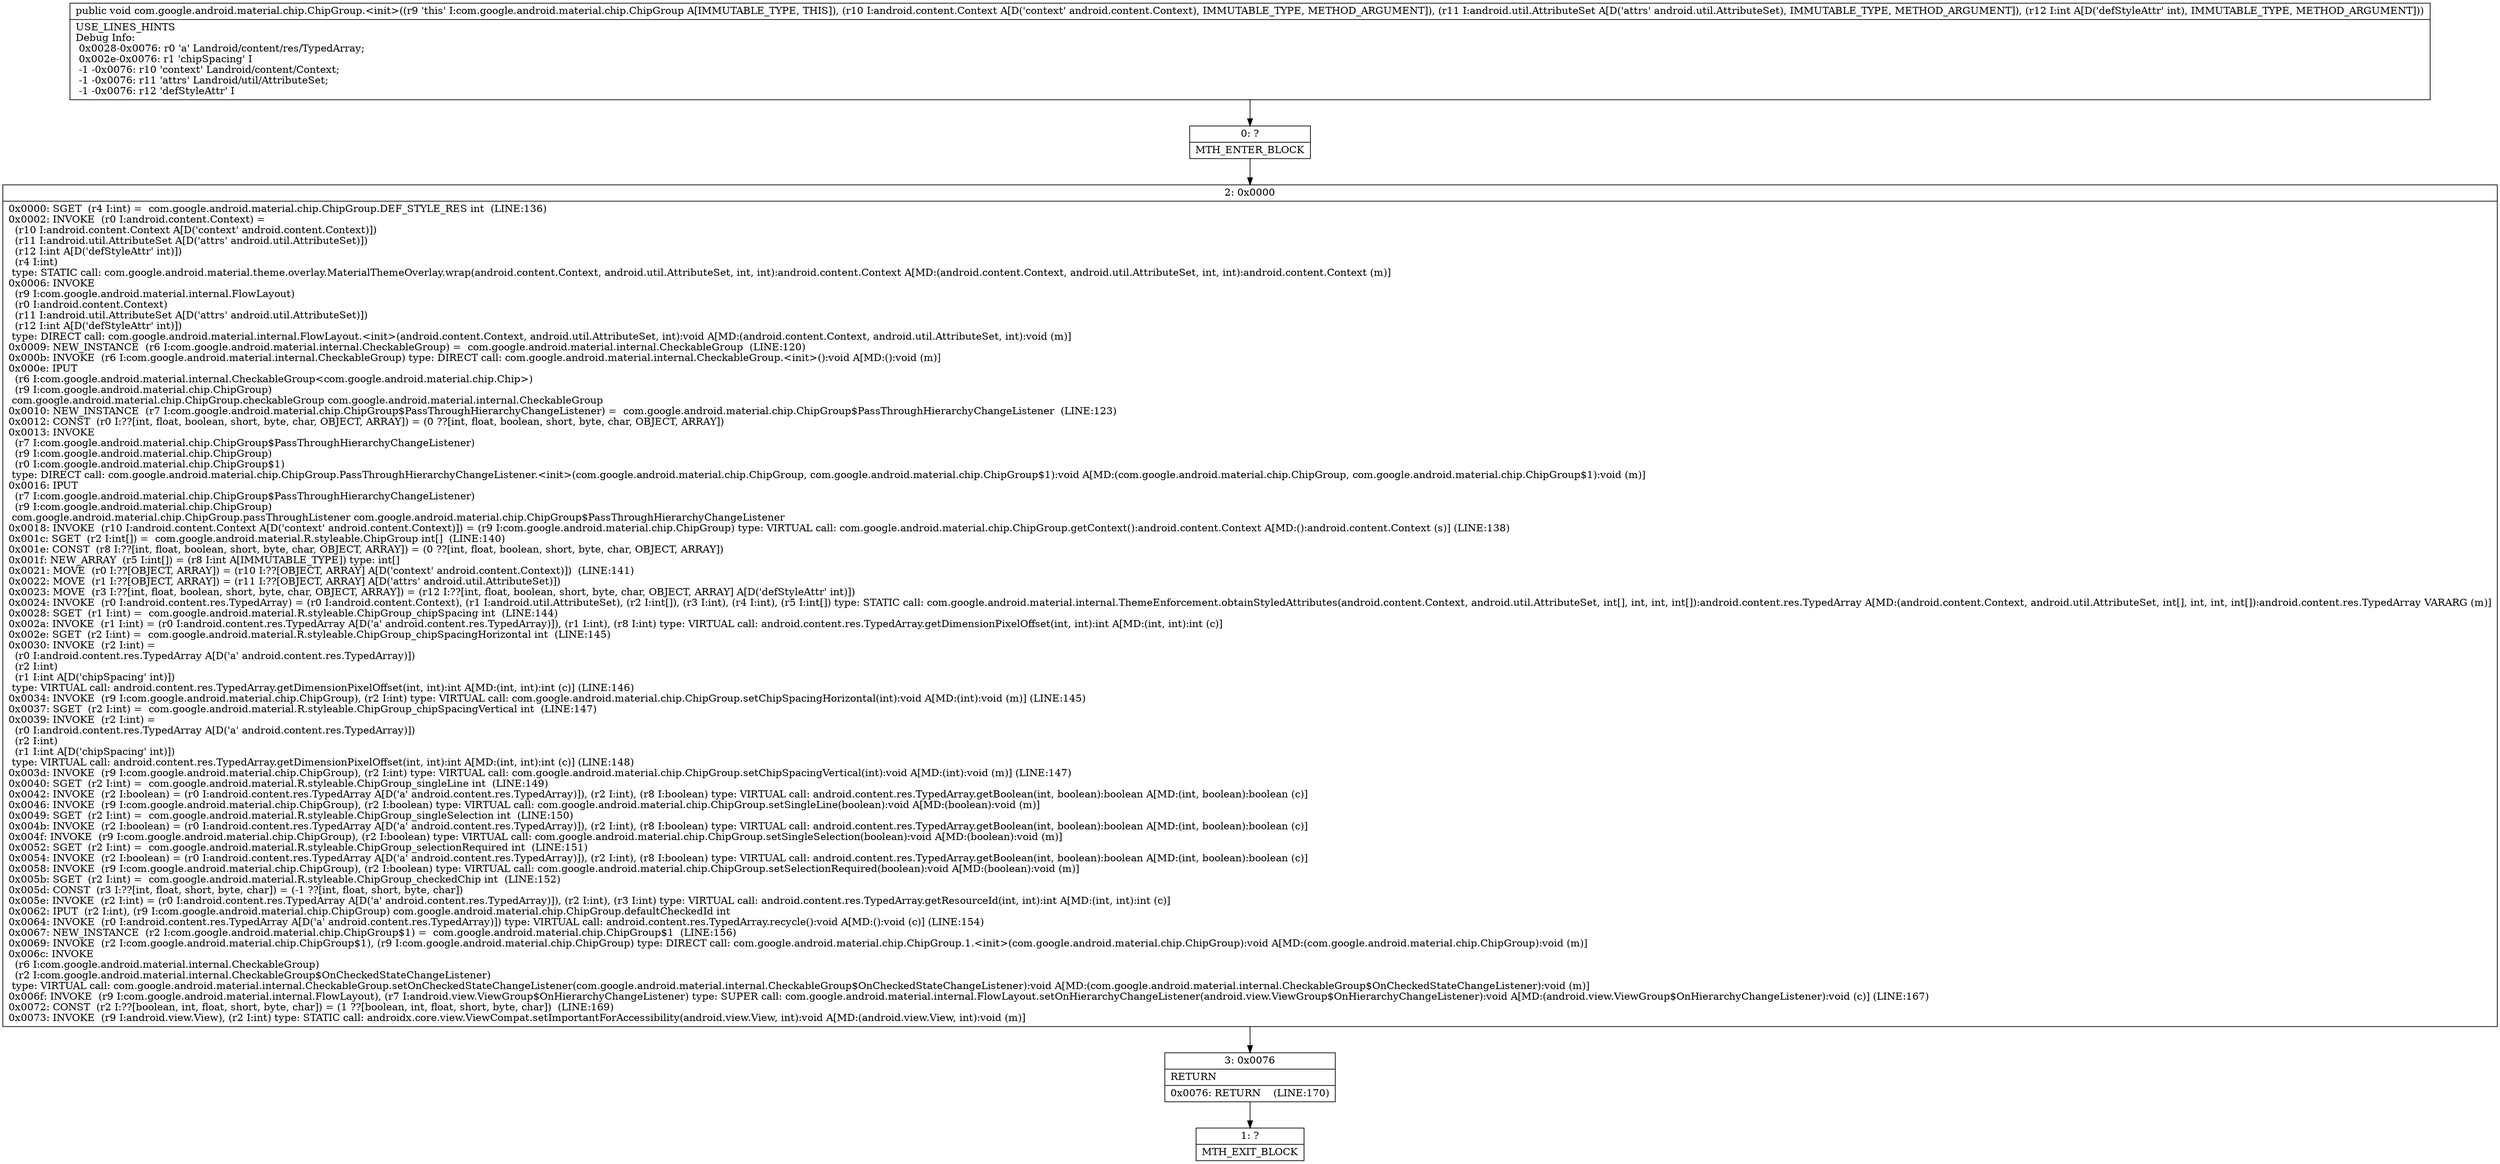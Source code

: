 digraph "CFG forcom.google.android.material.chip.ChipGroup.\<init\>(Landroid\/content\/Context;Landroid\/util\/AttributeSet;I)V" {
Node_0 [shape=record,label="{0\:\ ?|MTH_ENTER_BLOCK\l}"];
Node_2 [shape=record,label="{2\:\ 0x0000|0x0000: SGET  (r4 I:int) =  com.google.android.material.chip.ChipGroup.DEF_STYLE_RES int  (LINE:136)\l0x0002: INVOKE  (r0 I:android.content.Context) = \l  (r10 I:android.content.Context A[D('context' android.content.Context)])\l  (r11 I:android.util.AttributeSet A[D('attrs' android.util.AttributeSet)])\l  (r12 I:int A[D('defStyleAttr' int)])\l  (r4 I:int)\l type: STATIC call: com.google.android.material.theme.overlay.MaterialThemeOverlay.wrap(android.content.Context, android.util.AttributeSet, int, int):android.content.Context A[MD:(android.content.Context, android.util.AttributeSet, int, int):android.content.Context (m)]\l0x0006: INVOKE  \l  (r9 I:com.google.android.material.internal.FlowLayout)\l  (r0 I:android.content.Context)\l  (r11 I:android.util.AttributeSet A[D('attrs' android.util.AttributeSet)])\l  (r12 I:int A[D('defStyleAttr' int)])\l type: DIRECT call: com.google.android.material.internal.FlowLayout.\<init\>(android.content.Context, android.util.AttributeSet, int):void A[MD:(android.content.Context, android.util.AttributeSet, int):void (m)]\l0x0009: NEW_INSTANCE  (r6 I:com.google.android.material.internal.CheckableGroup) =  com.google.android.material.internal.CheckableGroup  (LINE:120)\l0x000b: INVOKE  (r6 I:com.google.android.material.internal.CheckableGroup) type: DIRECT call: com.google.android.material.internal.CheckableGroup.\<init\>():void A[MD:():void (m)]\l0x000e: IPUT  \l  (r6 I:com.google.android.material.internal.CheckableGroup\<com.google.android.material.chip.Chip\>)\l  (r9 I:com.google.android.material.chip.ChipGroup)\l com.google.android.material.chip.ChipGroup.checkableGroup com.google.android.material.internal.CheckableGroup \l0x0010: NEW_INSTANCE  (r7 I:com.google.android.material.chip.ChipGroup$PassThroughHierarchyChangeListener) =  com.google.android.material.chip.ChipGroup$PassThroughHierarchyChangeListener  (LINE:123)\l0x0012: CONST  (r0 I:??[int, float, boolean, short, byte, char, OBJECT, ARRAY]) = (0 ??[int, float, boolean, short, byte, char, OBJECT, ARRAY]) \l0x0013: INVOKE  \l  (r7 I:com.google.android.material.chip.ChipGroup$PassThroughHierarchyChangeListener)\l  (r9 I:com.google.android.material.chip.ChipGroup)\l  (r0 I:com.google.android.material.chip.ChipGroup$1)\l type: DIRECT call: com.google.android.material.chip.ChipGroup.PassThroughHierarchyChangeListener.\<init\>(com.google.android.material.chip.ChipGroup, com.google.android.material.chip.ChipGroup$1):void A[MD:(com.google.android.material.chip.ChipGroup, com.google.android.material.chip.ChipGroup$1):void (m)]\l0x0016: IPUT  \l  (r7 I:com.google.android.material.chip.ChipGroup$PassThroughHierarchyChangeListener)\l  (r9 I:com.google.android.material.chip.ChipGroup)\l com.google.android.material.chip.ChipGroup.passThroughListener com.google.android.material.chip.ChipGroup$PassThroughHierarchyChangeListener \l0x0018: INVOKE  (r10 I:android.content.Context A[D('context' android.content.Context)]) = (r9 I:com.google.android.material.chip.ChipGroup) type: VIRTUAL call: com.google.android.material.chip.ChipGroup.getContext():android.content.Context A[MD:():android.content.Context (s)] (LINE:138)\l0x001c: SGET  (r2 I:int[]) =  com.google.android.material.R.styleable.ChipGroup int[]  (LINE:140)\l0x001e: CONST  (r8 I:??[int, float, boolean, short, byte, char, OBJECT, ARRAY]) = (0 ??[int, float, boolean, short, byte, char, OBJECT, ARRAY]) \l0x001f: NEW_ARRAY  (r5 I:int[]) = (r8 I:int A[IMMUTABLE_TYPE]) type: int[] \l0x0021: MOVE  (r0 I:??[OBJECT, ARRAY]) = (r10 I:??[OBJECT, ARRAY] A[D('context' android.content.Context)])  (LINE:141)\l0x0022: MOVE  (r1 I:??[OBJECT, ARRAY]) = (r11 I:??[OBJECT, ARRAY] A[D('attrs' android.util.AttributeSet)]) \l0x0023: MOVE  (r3 I:??[int, float, boolean, short, byte, char, OBJECT, ARRAY]) = (r12 I:??[int, float, boolean, short, byte, char, OBJECT, ARRAY] A[D('defStyleAttr' int)]) \l0x0024: INVOKE  (r0 I:android.content.res.TypedArray) = (r0 I:android.content.Context), (r1 I:android.util.AttributeSet), (r2 I:int[]), (r3 I:int), (r4 I:int), (r5 I:int[]) type: STATIC call: com.google.android.material.internal.ThemeEnforcement.obtainStyledAttributes(android.content.Context, android.util.AttributeSet, int[], int, int, int[]):android.content.res.TypedArray A[MD:(android.content.Context, android.util.AttributeSet, int[], int, int, int[]):android.content.res.TypedArray VARARG (m)]\l0x0028: SGET  (r1 I:int) =  com.google.android.material.R.styleable.ChipGroup_chipSpacing int  (LINE:144)\l0x002a: INVOKE  (r1 I:int) = (r0 I:android.content.res.TypedArray A[D('a' android.content.res.TypedArray)]), (r1 I:int), (r8 I:int) type: VIRTUAL call: android.content.res.TypedArray.getDimensionPixelOffset(int, int):int A[MD:(int, int):int (c)]\l0x002e: SGET  (r2 I:int) =  com.google.android.material.R.styleable.ChipGroup_chipSpacingHorizontal int  (LINE:145)\l0x0030: INVOKE  (r2 I:int) = \l  (r0 I:android.content.res.TypedArray A[D('a' android.content.res.TypedArray)])\l  (r2 I:int)\l  (r1 I:int A[D('chipSpacing' int)])\l type: VIRTUAL call: android.content.res.TypedArray.getDimensionPixelOffset(int, int):int A[MD:(int, int):int (c)] (LINE:146)\l0x0034: INVOKE  (r9 I:com.google.android.material.chip.ChipGroup), (r2 I:int) type: VIRTUAL call: com.google.android.material.chip.ChipGroup.setChipSpacingHorizontal(int):void A[MD:(int):void (m)] (LINE:145)\l0x0037: SGET  (r2 I:int) =  com.google.android.material.R.styleable.ChipGroup_chipSpacingVertical int  (LINE:147)\l0x0039: INVOKE  (r2 I:int) = \l  (r0 I:android.content.res.TypedArray A[D('a' android.content.res.TypedArray)])\l  (r2 I:int)\l  (r1 I:int A[D('chipSpacing' int)])\l type: VIRTUAL call: android.content.res.TypedArray.getDimensionPixelOffset(int, int):int A[MD:(int, int):int (c)] (LINE:148)\l0x003d: INVOKE  (r9 I:com.google.android.material.chip.ChipGroup), (r2 I:int) type: VIRTUAL call: com.google.android.material.chip.ChipGroup.setChipSpacingVertical(int):void A[MD:(int):void (m)] (LINE:147)\l0x0040: SGET  (r2 I:int) =  com.google.android.material.R.styleable.ChipGroup_singleLine int  (LINE:149)\l0x0042: INVOKE  (r2 I:boolean) = (r0 I:android.content.res.TypedArray A[D('a' android.content.res.TypedArray)]), (r2 I:int), (r8 I:boolean) type: VIRTUAL call: android.content.res.TypedArray.getBoolean(int, boolean):boolean A[MD:(int, boolean):boolean (c)]\l0x0046: INVOKE  (r9 I:com.google.android.material.chip.ChipGroup), (r2 I:boolean) type: VIRTUAL call: com.google.android.material.chip.ChipGroup.setSingleLine(boolean):void A[MD:(boolean):void (m)]\l0x0049: SGET  (r2 I:int) =  com.google.android.material.R.styleable.ChipGroup_singleSelection int  (LINE:150)\l0x004b: INVOKE  (r2 I:boolean) = (r0 I:android.content.res.TypedArray A[D('a' android.content.res.TypedArray)]), (r2 I:int), (r8 I:boolean) type: VIRTUAL call: android.content.res.TypedArray.getBoolean(int, boolean):boolean A[MD:(int, boolean):boolean (c)]\l0x004f: INVOKE  (r9 I:com.google.android.material.chip.ChipGroup), (r2 I:boolean) type: VIRTUAL call: com.google.android.material.chip.ChipGroup.setSingleSelection(boolean):void A[MD:(boolean):void (m)]\l0x0052: SGET  (r2 I:int) =  com.google.android.material.R.styleable.ChipGroup_selectionRequired int  (LINE:151)\l0x0054: INVOKE  (r2 I:boolean) = (r0 I:android.content.res.TypedArray A[D('a' android.content.res.TypedArray)]), (r2 I:int), (r8 I:boolean) type: VIRTUAL call: android.content.res.TypedArray.getBoolean(int, boolean):boolean A[MD:(int, boolean):boolean (c)]\l0x0058: INVOKE  (r9 I:com.google.android.material.chip.ChipGroup), (r2 I:boolean) type: VIRTUAL call: com.google.android.material.chip.ChipGroup.setSelectionRequired(boolean):void A[MD:(boolean):void (m)]\l0x005b: SGET  (r2 I:int) =  com.google.android.material.R.styleable.ChipGroup_checkedChip int  (LINE:152)\l0x005d: CONST  (r3 I:??[int, float, short, byte, char]) = (\-1 ??[int, float, short, byte, char]) \l0x005e: INVOKE  (r2 I:int) = (r0 I:android.content.res.TypedArray A[D('a' android.content.res.TypedArray)]), (r2 I:int), (r3 I:int) type: VIRTUAL call: android.content.res.TypedArray.getResourceId(int, int):int A[MD:(int, int):int (c)]\l0x0062: IPUT  (r2 I:int), (r9 I:com.google.android.material.chip.ChipGroup) com.google.android.material.chip.ChipGroup.defaultCheckedId int \l0x0064: INVOKE  (r0 I:android.content.res.TypedArray A[D('a' android.content.res.TypedArray)]) type: VIRTUAL call: android.content.res.TypedArray.recycle():void A[MD:():void (c)] (LINE:154)\l0x0067: NEW_INSTANCE  (r2 I:com.google.android.material.chip.ChipGroup$1) =  com.google.android.material.chip.ChipGroup$1  (LINE:156)\l0x0069: INVOKE  (r2 I:com.google.android.material.chip.ChipGroup$1), (r9 I:com.google.android.material.chip.ChipGroup) type: DIRECT call: com.google.android.material.chip.ChipGroup.1.\<init\>(com.google.android.material.chip.ChipGroup):void A[MD:(com.google.android.material.chip.ChipGroup):void (m)]\l0x006c: INVOKE  \l  (r6 I:com.google.android.material.internal.CheckableGroup)\l  (r2 I:com.google.android.material.internal.CheckableGroup$OnCheckedStateChangeListener)\l type: VIRTUAL call: com.google.android.material.internal.CheckableGroup.setOnCheckedStateChangeListener(com.google.android.material.internal.CheckableGroup$OnCheckedStateChangeListener):void A[MD:(com.google.android.material.internal.CheckableGroup$OnCheckedStateChangeListener):void (m)]\l0x006f: INVOKE  (r9 I:com.google.android.material.internal.FlowLayout), (r7 I:android.view.ViewGroup$OnHierarchyChangeListener) type: SUPER call: com.google.android.material.internal.FlowLayout.setOnHierarchyChangeListener(android.view.ViewGroup$OnHierarchyChangeListener):void A[MD:(android.view.ViewGroup$OnHierarchyChangeListener):void (c)] (LINE:167)\l0x0072: CONST  (r2 I:??[boolean, int, float, short, byte, char]) = (1 ??[boolean, int, float, short, byte, char])  (LINE:169)\l0x0073: INVOKE  (r9 I:android.view.View), (r2 I:int) type: STATIC call: androidx.core.view.ViewCompat.setImportantForAccessibility(android.view.View, int):void A[MD:(android.view.View, int):void (m)]\l}"];
Node_3 [shape=record,label="{3\:\ 0x0076|RETURN\l|0x0076: RETURN    (LINE:170)\l}"];
Node_1 [shape=record,label="{1\:\ ?|MTH_EXIT_BLOCK\l}"];
MethodNode[shape=record,label="{public void com.google.android.material.chip.ChipGroup.\<init\>((r9 'this' I:com.google.android.material.chip.ChipGroup A[IMMUTABLE_TYPE, THIS]), (r10 I:android.content.Context A[D('context' android.content.Context), IMMUTABLE_TYPE, METHOD_ARGUMENT]), (r11 I:android.util.AttributeSet A[D('attrs' android.util.AttributeSet), IMMUTABLE_TYPE, METHOD_ARGUMENT]), (r12 I:int A[D('defStyleAttr' int), IMMUTABLE_TYPE, METHOD_ARGUMENT]))  | USE_LINES_HINTS\lDebug Info:\l  0x0028\-0x0076: r0 'a' Landroid\/content\/res\/TypedArray;\l  0x002e\-0x0076: r1 'chipSpacing' I\l  \-1 \-0x0076: r10 'context' Landroid\/content\/Context;\l  \-1 \-0x0076: r11 'attrs' Landroid\/util\/AttributeSet;\l  \-1 \-0x0076: r12 'defStyleAttr' I\l}"];
MethodNode -> Node_0;Node_0 -> Node_2;
Node_2 -> Node_3;
Node_3 -> Node_1;
}

